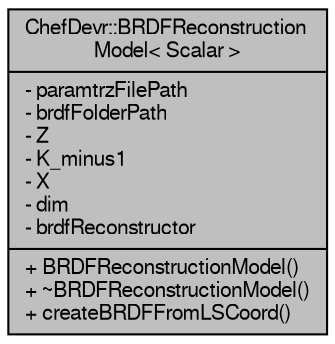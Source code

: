 digraph "ChefDevr::BRDFReconstructionModel&lt; Scalar &gt;"
{
  edge [fontname="FreeSans",fontsize="10",labelfontname="FreeSans",labelfontsize="10"];
  node [fontname="FreeSans",fontsize="10",shape=record];
  Node1 [label="{ChefDevr::BRDFReconstruction\lModel\< Scalar \>\n|- paramtrzFilePath\l- brdfFolderPath\l- Z\l- K_minus1\l- X\l- dim\l- brdfReconstructor\l|+ BRDFReconstructionModel()\l+ ~BRDFReconstructionModel()\l+ createBRDFFromLSCoord()\l}",height=0.2,width=0.4,color="black", fillcolor="grey75", style="filled", fontcolor="black"];
}
